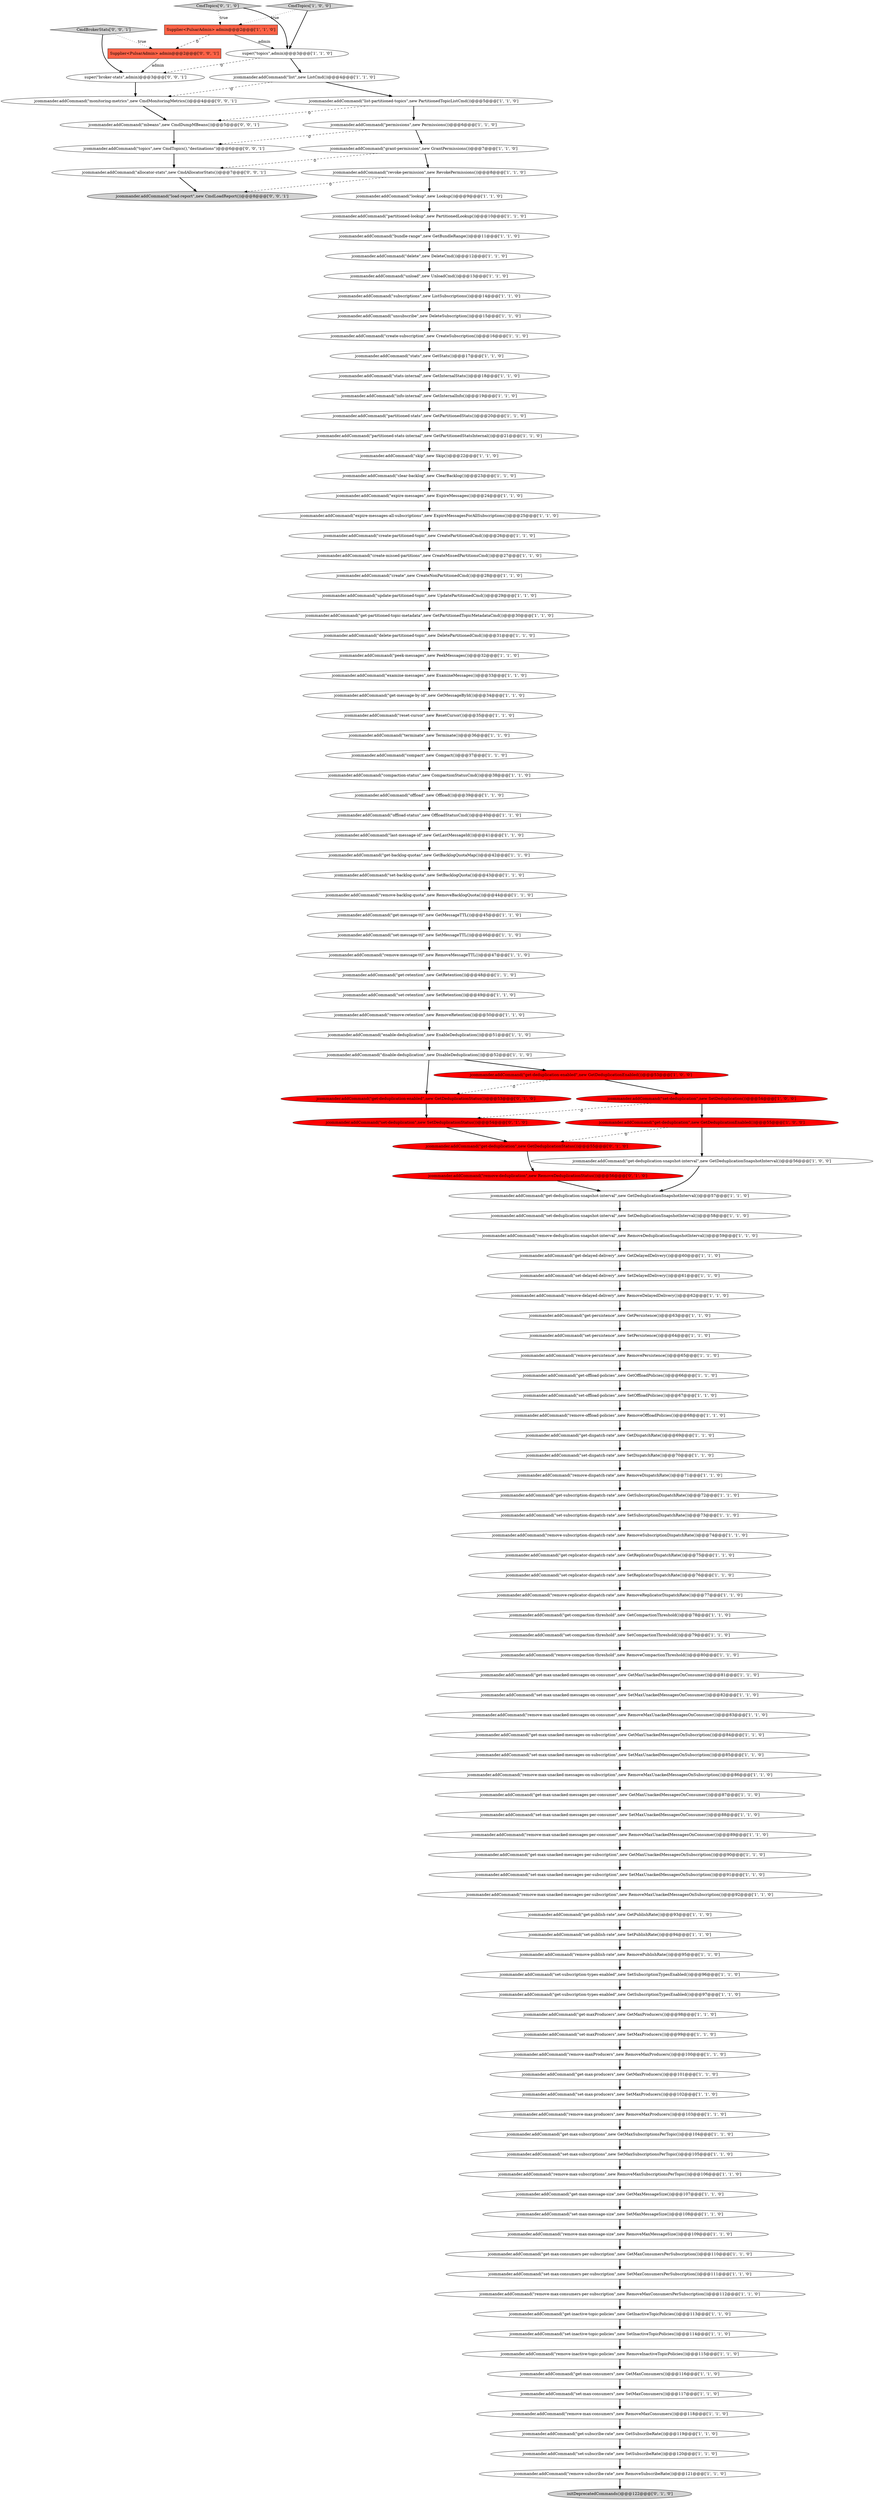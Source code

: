 digraph {
5 [style = filled, label = "jcommander.addCommand(\"disable-deduplication\",new DisableDeduplication())@@@52@@@['1', '1', '0']", fillcolor = white, shape = ellipse image = "AAA0AAABBB1BBB"];
107 [style = filled, label = "jcommander.addCommand(\"remove-maxProducers\",new RemoveMaxProducers())@@@100@@@['1', '1', '0']", fillcolor = white, shape = ellipse image = "AAA0AAABBB1BBB"];
42 [style = filled, label = "jcommander.addCommand(\"partitioned-stats-internal\",new GetPartitionedStatsInternal())@@@21@@@['1', '1', '0']", fillcolor = white, shape = ellipse image = "AAA0AAABBB1BBB"];
3 [style = filled, label = "jcommander.addCommand(\"compaction-status\",new CompactionStatusCmd())@@@38@@@['1', '1', '0']", fillcolor = white, shape = ellipse image = "AAA0AAABBB1BBB"];
20 [style = filled, label = "jcommander.addCommand(\"expire-messages\",new ExpireMessages())@@@24@@@['1', '1', '0']", fillcolor = white, shape = ellipse image = "AAA0AAABBB1BBB"];
71 [style = filled, label = "jcommander.addCommand(\"get-max-unacked-messages-on-subscription\",new GetMaxUnackedMessagesOnSubscription())@@@84@@@['1', '1', '0']", fillcolor = white, shape = ellipse image = "AAA0AAABBB1BBB"];
38 [style = filled, label = "jcommander.addCommand(\"revoke-permission\",new RevokePermissions())@@@8@@@['1', '1', '0']", fillcolor = white, shape = ellipse image = "AAA0AAABBB1BBB"];
7 [style = filled, label = "jcommander.addCommand(\"bundle-range\",new GetBundleRange())@@@11@@@['1', '1', '0']", fillcolor = white, shape = ellipse image = "AAA0AAABBB1BBB"];
84 [style = filled, label = "jcommander.addCommand(\"compact\",new Compact())@@@37@@@['1', '1', '0']", fillcolor = white, shape = ellipse image = "AAA0AAABBB1BBB"];
9 [style = filled, label = "jcommander.addCommand(\"remove-message-ttl\",new RemoveMessageTTL())@@@47@@@['1', '1', '0']", fillcolor = white, shape = ellipse image = "AAA0AAABBB1BBB"];
33 [style = filled, label = "jcommander.addCommand(\"remove-max-subscriptions\",new RemoveMaxSubscriptionsPerTopic())@@@106@@@['1', '1', '0']", fillcolor = white, shape = ellipse image = "AAA0AAABBB1BBB"];
132 [style = filled, label = "jcommander.addCommand(\"load-report\",new CmdLoadReport())@@@8@@@['0', '0', '1']", fillcolor = lightgray, shape = ellipse image = "AAA0AAABBB3BBB"];
114 [style = filled, label = "jcommander.addCommand(\"unsubscribe\",new DeleteSubscription())@@@15@@@['1', '1', '0']", fillcolor = white, shape = ellipse image = "AAA0AAABBB1BBB"];
31 [style = filled, label = "jcommander.addCommand(\"get-replicator-dispatch-rate\",new GetReplicatorDispatchRate())@@@75@@@['1', '1', '0']", fillcolor = white, shape = ellipse image = "AAA0AAABBB1BBB"];
134 [style = filled, label = "Supplier<PulsarAdmin> admin@@@2@@@['0', '0', '1']", fillcolor = tomato, shape = box image = "AAA0AAABBB3BBB"];
127 [style = filled, label = "jcommander.addCommand(\"mbeans\",new CmdDumpMBeans())@@@5@@@['0', '0', '1']", fillcolor = white, shape = ellipse image = "AAA0AAABBB3BBB"];
128 [style = filled, label = "jcommander.addCommand(\"monitoring-metrics\",new CmdMonitoringMetrics())@@@4@@@['0', '0', '1']", fillcolor = white, shape = ellipse image = "AAA0AAABBB3BBB"];
10 [style = filled, label = "jcommander.addCommand(\"get-deduplication\",new GetDeduplicationEnabled())@@@55@@@['1', '0', '0']", fillcolor = red, shape = ellipse image = "AAA1AAABBB1BBB"];
129 [style = filled, label = "CmdBrokerStats['0', '0', '1']", fillcolor = lightgray, shape = diamond image = "AAA0AAABBB3BBB"];
85 [style = filled, label = "jcommander.addCommand(\"remove-max-unacked-messages-per-subscription\",new RemoveMaxUnackedMessagesOnSubscription())@@@92@@@['1', '1', '0']", fillcolor = white, shape = ellipse image = "AAA0AAABBB1BBB"];
125 [style = filled, label = "initDeprecatedCommands()@@@122@@@['0', '1', '0']", fillcolor = lightgray, shape = ellipse image = "AAA0AAABBB2BBB"];
86 [style = filled, label = "jcommander.addCommand(\"get-dispatch-rate\",new GetDispatchRate())@@@69@@@['1', '1', '0']", fillcolor = white, shape = ellipse image = "AAA0AAABBB1BBB"];
46 [style = filled, label = "jcommander.addCommand(\"offload\",new Offload())@@@39@@@['1', '1', '0']", fillcolor = white, shape = ellipse image = "AAA0AAABBB1BBB"];
83 [style = filled, label = "jcommander.addCommand(\"remove-persistence\",new RemovePersistence())@@@65@@@['1', '1', '0']", fillcolor = white, shape = ellipse image = "AAA0AAABBB1BBB"];
17 [style = filled, label = "jcommander.addCommand(\"get-partitioned-topic-metadata\",new GetPartitionedTopicMetadataCmd())@@@30@@@['1', '1', '0']", fillcolor = white, shape = ellipse image = "AAA0AAABBB1BBB"];
36 [style = filled, label = "jcommander.addCommand(\"last-message-id\",new GetLastMessageId())@@@41@@@['1', '1', '0']", fillcolor = white, shape = ellipse image = "AAA0AAABBB1BBB"];
95 [style = filled, label = "jcommander.addCommand(\"skip\",new Skip())@@@22@@@['1', '1', '0']", fillcolor = white, shape = ellipse image = "AAA0AAABBB1BBB"];
54 [style = filled, label = "jcommander.addCommand(\"set-deduplication-snapshot-interval\",new SetDeduplicationSnapshotInterval())@@@58@@@['1', '1', '0']", fillcolor = white, shape = ellipse image = "AAA0AAABBB1BBB"];
41 [style = filled, label = "jcommander.addCommand(\"list\",new ListCmd())@@@4@@@['1', '1', '0']", fillcolor = white, shape = ellipse image = "AAA0AAABBB1BBB"];
109 [style = filled, label = "jcommander.addCommand(\"partitioned-stats\",new GetPartitionedStats())@@@20@@@['1', '1', '0']", fillcolor = white, shape = ellipse image = "AAA0AAABBB1BBB"];
115 [style = filled, label = "jcommander.addCommand(\"get-subscription-dispatch-rate\",new GetSubscriptionDispatchRate())@@@72@@@['1', '1', '0']", fillcolor = white, shape = ellipse image = "AAA0AAABBB1BBB"];
126 [style = filled, label = "jcommander.addCommand(\"get-deduplication-enabled\",new GetDeduplicationStatus())@@@53@@@['0', '1', '0']", fillcolor = red, shape = ellipse image = "AAA1AAABBB2BBB"];
24 [style = filled, label = "Supplier<PulsarAdmin> admin@@@2@@@['1', '1', '0']", fillcolor = tomato, shape = box image = "AAA0AAABBB1BBB"];
75 [style = filled, label = "jcommander.addCommand(\"set-retention\",new SetRetention())@@@49@@@['1', '1', '0']", fillcolor = white, shape = ellipse image = "AAA0AAABBB1BBB"];
101 [style = filled, label = "jcommander.addCommand(\"set-subscription-types-enabled\",new SetSubscriptionTypesEnabled())@@@96@@@['1', '1', '0']", fillcolor = white, shape = ellipse image = "AAA0AAABBB1BBB"];
48 [style = filled, label = "jcommander.addCommand(\"remove-publish-rate\",new RemovePublishRate())@@@95@@@['1', '1', '0']", fillcolor = white, shape = ellipse image = "AAA0AAABBB1BBB"];
87 [style = filled, label = "jcommander.addCommand(\"set-dispatch-rate\",new SetDispatchRate())@@@70@@@['1', '1', '0']", fillcolor = white, shape = ellipse image = "AAA0AAABBB1BBB"];
76 [style = filled, label = "jcommander.addCommand(\"set-message-ttl\",new SetMessageTTL())@@@46@@@['1', '1', '0']", fillcolor = white, shape = ellipse image = "AAA0AAABBB1BBB"];
121 [style = filled, label = "jcommander.addCommand(\"remove-deduplication\",new RemoveDeduplicationStatus())@@@56@@@['0', '1', '0']", fillcolor = red, shape = ellipse image = "AAA1AAABBB2BBB"];
0 [style = filled, label = "jcommander.addCommand(\"remove-subscribe-rate\",new RemoveSubscribeRate())@@@121@@@['1', '1', '0']", fillcolor = white, shape = ellipse image = "AAA0AAABBB1BBB"];
22 [style = filled, label = "jcommander.addCommand(\"get-deduplication-snapshot-interval\",new GetDeduplicationSnapshotInterval())@@@56@@@['1', '0', '0']", fillcolor = white, shape = ellipse image = "AAA0AAABBB1BBB"];
34 [style = filled, label = "super(\"topics\",admin)@@@3@@@['1', '1', '0']", fillcolor = white, shape = ellipse image = "AAA0AAABBB1BBB"];
82 [style = filled, label = "jcommander.addCommand(\"delete-partitioned-topic\",new DeletePartitionedCmd())@@@31@@@['1', '1', '0']", fillcolor = white, shape = ellipse image = "AAA0AAABBB1BBB"];
26 [style = filled, label = "jcommander.addCommand(\"set-max-message-size\",new SetMaxMessageSize())@@@108@@@['1', '1', '0']", fillcolor = white, shape = ellipse image = "AAA0AAABBB1BBB"];
104 [style = filled, label = "jcommander.addCommand(\"set-max-consumers-per-subscription\",new SetMaxConsumersPerSubscription())@@@111@@@['1', '1', '0']", fillcolor = white, shape = ellipse image = "AAA0AAABBB1BBB"];
19 [style = filled, label = "jcommander.addCommand(\"stats-internal\",new GetInternalStats())@@@18@@@['1', '1', '0']", fillcolor = white, shape = ellipse image = "AAA0AAABBB1BBB"];
51 [style = filled, label = "jcommander.addCommand(\"create\",new CreateNonPartitionedCmd())@@@28@@@['1', '1', '0']", fillcolor = white, shape = ellipse image = "AAA0AAABBB1BBB"];
80 [style = filled, label = "jcommander.addCommand(\"remove-max-producers\",new RemoveMaxProducers())@@@103@@@['1', '1', '0']", fillcolor = white, shape = ellipse image = "AAA0AAABBB1BBB"];
91 [style = filled, label = "jcommander.addCommand(\"remove-inactive-topic-policies\",new RemoveInactiveTopicPolicies())@@@115@@@['1', '1', '0']", fillcolor = white, shape = ellipse image = "AAA0AAABBB1BBB"];
2 [style = filled, label = "jcommander.addCommand(\"get-message-by-id\",new GetMessageById())@@@34@@@['1', '1', '0']", fillcolor = white, shape = ellipse image = "AAA0AAABBB1BBB"];
123 [style = filled, label = "jcommander.addCommand(\"set-deduplication\",new SetDeduplicationStatus())@@@54@@@['0', '1', '0']", fillcolor = red, shape = ellipse image = "AAA1AAABBB2BBB"];
60 [style = filled, label = "jcommander.addCommand(\"remove-max-consumers-per-subscription\",new RemoveMaxConsumersPerSubscription())@@@112@@@['1', '1', '0']", fillcolor = white, shape = ellipse image = "AAA0AAABBB1BBB"];
92 [style = filled, label = "jcommander.addCommand(\"reset-cursor\",new ResetCursor())@@@35@@@['1', '1', '0']", fillcolor = white, shape = ellipse image = "AAA0AAABBB1BBB"];
96 [style = filled, label = "jcommander.addCommand(\"set-max-producers\",new SetMaxProducers())@@@102@@@['1', '1', '0']", fillcolor = white, shape = ellipse image = "AAA0AAABBB1BBB"];
100 [style = filled, label = "jcommander.addCommand(\"grant-permission\",new GrantPermissions())@@@7@@@['1', '1', '0']", fillcolor = white, shape = ellipse image = "AAA0AAABBB1BBB"];
74 [style = filled, label = "jcommander.addCommand(\"remove-retention\",new RemoveRetention())@@@50@@@['1', '1', '0']", fillcolor = white, shape = ellipse image = "AAA0AAABBB1BBB"];
78 [style = filled, label = "jcommander.addCommand(\"set-deduplication\",new SetDeduplication())@@@54@@@['1', '0', '0']", fillcolor = red, shape = ellipse image = "AAA1AAABBB1BBB"];
39 [style = filled, label = "jcommander.addCommand(\"get-max-unacked-messages-per-consumer\",new GetMaxUnackedMessagesOnConsumer())@@@87@@@['1', '1', '0']", fillcolor = white, shape = ellipse image = "AAA0AAABBB1BBB"];
73 [style = filled, label = "jcommander.addCommand(\"get-delayed-delivery\",new GetDelayedDelivery())@@@60@@@['1', '1', '0']", fillcolor = white, shape = ellipse image = "AAA0AAABBB1BBB"];
40 [style = filled, label = "jcommander.addCommand(\"remove-backlog-quota\",new RemoveBacklogQuota())@@@44@@@['1', '1', '0']", fillcolor = white, shape = ellipse image = "AAA0AAABBB1BBB"];
102 [style = filled, label = "jcommander.addCommand(\"set-inactive-topic-policies\",new SetInactiveTopicPolicies())@@@114@@@['1', '1', '0']", fillcolor = white, shape = ellipse image = "AAA0AAABBB1BBB"];
16 [style = filled, label = "jcommander.addCommand(\"stats\",new GetStats())@@@17@@@['1', '1', '0']", fillcolor = white, shape = ellipse image = "AAA0AAABBB1BBB"];
103 [style = filled, label = "jcommander.addCommand(\"get-max-consumers-per-subscription\",new GetMaxConsumersPerSubscription())@@@110@@@['1', '1', '0']", fillcolor = white, shape = ellipse image = "AAA0AAABBB1BBB"];
90 [style = filled, label = "jcommander.addCommand(\"get-max-unacked-messages-on-consumer\",new GetMaxUnackedMessagesOnConsumer())@@@81@@@['1', '1', '0']", fillcolor = white, shape = ellipse image = "AAA0AAABBB1BBB"];
110 [style = filled, label = "jcommander.addCommand(\"offload-status\",new OffloadStatusCmd())@@@40@@@['1', '1', '0']", fillcolor = white, shape = ellipse image = "AAA0AAABBB1BBB"];
94 [style = filled, label = "jcommander.addCommand(\"set-max-unacked-messages-per-consumer\",new SetMaxUnackedMessagesOnConsumer())@@@88@@@['1', '1', '0']", fillcolor = white, shape = ellipse image = "AAA0AAABBB1BBB"];
59 [style = filled, label = "jcommander.addCommand(\"remove-replicator-dispatch-rate\",new RemoveReplicatorDispatchRate())@@@77@@@['1', '1', '0']", fillcolor = white, shape = ellipse image = "AAA0AAABBB1BBB"];
37 [style = filled, label = "jcommander.addCommand(\"set-persistence\",new SetPersistence())@@@64@@@['1', '1', '0']", fillcolor = white, shape = ellipse image = "AAA0AAABBB1BBB"];
118 [style = filled, label = "jcommander.addCommand(\"lookup\",new Lookup())@@@9@@@['1', '1', '0']", fillcolor = white, shape = ellipse image = "AAA0AAABBB1BBB"];
14 [style = filled, label = "jcommander.addCommand(\"list-partitioned-topics\",new PartitionedTopicListCmd())@@@5@@@['1', '1', '0']", fillcolor = white, shape = ellipse image = "AAA0AAABBB1BBB"];
89 [style = filled, label = "jcommander.addCommand(\"remove-max-consumers\",new RemoveMaxConsumers())@@@118@@@['1', '1', '0']", fillcolor = white, shape = ellipse image = "AAA0AAABBB1BBB"];
112 [style = filled, label = "jcommander.addCommand(\"create-subscription\",new CreateSubscription())@@@16@@@['1', '1', '0']", fillcolor = white, shape = ellipse image = "AAA0AAABBB1BBB"];
79 [style = filled, label = "jcommander.addCommand(\"get-compaction-threshold\",new GetCompactionThreshold())@@@78@@@['1', '1', '0']", fillcolor = white, shape = ellipse image = "AAA0AAABBB1BBB"];
66 [style = filled, label = "jcommander.addCommand(\"get-max-producers\",new GetMaxProducers())@@@101@@@['1', '1', '0']", fillcolor = white, shape = ellipse image = "AAA0AAABBB1BBB"];
49 [style = filled, label = "jcommander.addCommand(\"set-replicator-dispatch-rate\",new SetReplicatorDispatchRate())@@@76@@@['1', '1', '0']", fillcolor = white, shape = ellipse image = "AAA0AAABBB1BBB"];
43 [style = filled, label = "jcommander.addCommand(\"get-max-consumers\",new GetMaxConsumers())@@@116@@@['1', '1', '0']", fillcolor = white, shape = ellipse image = "AAA0AAABBB1BBB"];
58 [style = filled, label = "jcommander.addCommand(\"get-message-ttl\",new GetMessageTTL())@@@45@@@['1', '1', '0']", fillcolor = white, shape = ellipse image = "AAA0AAABBB1BBB"];
72 [style = filled, label = "jcommander.addCommand(\"create-partitioned-topic\",new CreatePartitionedCmd())@@@26@@@['1', '1', '0']", fillcolor = white, shape = ellipse image = "AAA0AAABBB1BBB"];
63 [style = filled, label = "jcommander.addCommand(\"get-max-message-size\",new GetMaxMessageSize())@@@107@@@['1', '1', '0']", fillcolor = white, shape = ellipse image = "AAA0AAABBB1BBB"];
122 [style = filled, label = "CmdTopics['0', '1', '0']", fillcolor = lightgray, shape = diamond image = "AAA0AAABBB2BBB"];
81 [style = filled, label = "jcommander.addCommand(\"remove-delayed-delivery\",new RemoveDelayedDelivery())@@@62@@@['1', '1', '0']", fillcolor = white, shape = ellipse image = "AAA0AAABBB1BBB"];
97 [style = filled, label = "jcommander.addCommand(\"remove-max-message-size\",new RemoveMaxMessageSize())@@@109@@@['1', '1', '0']", fillcolor = white, shape = ellipse image = "AAA0AAABBB1BBB"];
13 [style = filled, label = "jcommander.addCommand(\"get-retention\",new GetRetention())@@@48@@@['1', '1', '0']", fillcolor = white, shape = ellipse image = "AAA0AAABBB1BBB"];
119 [style = filled, label = "jcommander.addCommand(\"unload\",new UnloadCmd())@@@13@@@['1', '1', '0']", fillcolor = white, shape = ellipse image = "AAA0AAABBB1BBB"];
56 [style = filled, label = "jcommander.addCommand(\"get-subscribe-rate\",new GetSubscribeRate())@@@119@@@['1', '1', '0']", fillcolor = white, shape = ellipse image = "AAA0AAABBB1BBB"];
77 [style = filled, label = "jcommander.addCommand(\"set-subscription-dispatch-rate\",new SetSubscriptionDispatchRate())@@@73@@@['1', '1', '0']", fillcolor = white, shape = ellipse image = "AAA0AAABBB1BBB"];
108 [style = filled, label = "jcommander.addCommand(\"delete\",new DeleteCmd())@@@12@@@['1', '1', '0']", fillcolor = white, shape = ellipse image = "AAA0AAABBB1BBB"];
113 [style = filled, label = "jcommander.addCommand(\"terminate\",new Terminate())@@@36@@@['1', '1', '0']", fillcolor = white, shape = ellipse image = "AAA0AAABBB1BBB"];
67 [style = filled, label = "jcommander.addCommand(\"get-max-subscriptions\",new GetMaxSubscriptionsPerTopic())@@@104@@@['1', '1', '0']", fillcolor = white, shape = ellipse image = "AAA0AAABBB1BBB"];
28 [style = filled, label = "jcommander.addCommand(\"get-inactive-topic-policies\",new GetInactiveTopicPolicies())@@@113@@@['1', '1', '0']", fillcolor = white, shape = ellipse image = "AAA0AAABBB1BBB"];
117 [style = filled, label = "jcommander.addCommand(\"set-max-consumers\",new SetMaxConsumers())@@@117@@@['1', '1', '0']", fillcolor = white, shape = ellipse image = "AAA0AAABBB1BBB"];
69 [style = filled, label = "jcommander.addCommand(\"enable-deduplication\",new EnableDeduplication())@@@51@@@['1', '1', '0']", fillcolor = white, shape = ellipse image = "AAA0AAABBB1BBB"];
47 [style = filled, label = "jcommander.addCommand(\"create-missed-partitions\",new CreateMissedPartitionsCmd())@@@27@@@['1', '1', '0']", fillcolor = white, shape = ellipse image = "AAA0AAABBB1BBB"];
64 [style = filled, label = "jcommander.addCommand(\"set-max-subscriptions\",new SetMaxSubscriptionsPerTopic())@@@105@@@['1', '1', '0']", fillcolor = white, shape = ellipse image = "AAA0AAABBB1BBB"];
105 [style = filled, label = "jcommander.addCommand(\"partitioned-lookup\",new PartitionedLookup())@@@10@@@['1', '1', '0']", fillcolor = white, shape = ellipse image = "AAA0AAABBB1BBB"];
98 [style = filled, label = "jcommander.addCommand(\"expire-messages-all-subscriptions\",new ExpireMessagesForAllSubscriptions())@@@25@@@['1', '1', '0']", fillcolor = white, shape = ellipse image = "AAA0AAABBB1BBB"];
18 [style = filled, label = "jcommander.addCommand(\"set-max-unacked-messages-per-subscription\",new SetMaxUnackedMessagesOnSubscription())@@@91@@@['1', '1', '0']", fillcolor = white, shape = ellipse image = "AAA0AAABBB1BBB"];
11 [style = filled, label = "jcommander.addCommand(\"remove-compaction-threshold\",new RemoveCompactionThreshold())@@@80@@@['1', '1', '0']", fillcolor = white, shape = ellipse image = "AAA0AAABBB1BBB"];
68 [style = filled, label = "jcommander.addCommand(\"get-maxProducers\",new GetMaxProducers())@@@98@@@['1', '1', '0']", fillcolor = white, shape = ellipse image = "AAA0AAABBB1BBB"];
55 [style = filled, label = "jcommander.addCommand(\"set-maxProducers\",new SetMaxProducers())@@@99@@@['1', '1', '0']", fillcolor = white, shape = ellipse image = "AAA0AAABBB1BBB"];
35 [style = filled, label = "CmdTopics['1', '0', '0']", fillcolor = lightgray, shape = diamond image = "AAA0AAABBB1BBB"];
23 [style = filled, label = "jcommander.addCommand(\"set-backlog-quota\",new SetBacklogQuota())@@@43@@@['1', '1', '0']", fillcolor = white, shape = ellipse image = "AAA0AAABBB1BBB"];
50 [style = filled, label = "jcommander.addCommand(\"info-internal\",new GetInternalInfo())@@@19@@@['1', '1', '0']", fillcolor = white, shape = ellipse image = "AAA0AAABBB1BBB"];
1 [style = filled, label = "jcommander.addCommand(\"get-backlog-quotas\",new GetBacklogQuotaMap())@@@42@@@['1', '1', '0']", fillcolor = white, shape = ellipse image = "AAA0AAABBB1BBB"];
106 [style = filled, label = "jcommander.addCommand(\"remove-deduplication-snapshot-interval\",new RemoveDeduplicationSnapshotInterval())@@@59@@@['1', '1', '0']", fillcolor = white, shape = ellipse image = "AAA0AAABBB1BBB"];
30 [style = filled, label = "jcommander.addCommand(\"remove-dispatch-rate\",new RemoveDispatchRate())@@@71@@@['1', '1', '0']", fillcolor = white, shape = ellipse image = "AAA0AAABBB1BBB"];
44 [style = filled, label = "jcommander.addCommand(\"subscriptions\",new ListSubscriptions())@@@14@@@['1', '1', '0']", fillcolor = white, shape = ellipse image = "AAA0AAABBB1BBB"];
131 [style = filled, label = "super(\"broker-stats\",admin)@@@3@@@['0', '0', '1']", fillcolor = white, shape = ellipse image = "AAA0AAABBB3BBB"];
25 [style = filled, label = "jcommander.addCommand(\"get-deduplication-enabled\",new GetDeduplicationEnabled())@@@53@@@['1', '0', '0']", fillcolor = red, shape = ellipse image = "AAA1AAABBB1BBB"];
15 [style = filled, label = "jcommander.addCommand(\"clear-backlog\",new ClearBacklog())@@@23@@@['1', '1', '0']", fillcolor = white, shape = ellipse image = "AAA0AAABBB1BBB"];
88 [style = filled, label = "jcommander.addCommand(\"update-partitioned-topic\",new UpdatePartitionedCmd())@@@29@@@['1', '1', '0']", fillcolor = white, shape = ellipse image = "AAA0AAABBB1BBB"];
120 [style = filled, label = "jcommander.addCommand(\"set-delayed-delivery\",new SetDelayedDelivery())@@@61@@@['1', '1', '0']", fillcolor = white, shape = ellipse image = "AAA0AAABBB1BBB"];
12 [style = filled, label = "jcommander.addCommand(\"remove-max-unacked-messages-per-consumer\",new RemoveMaxUnackedMessagesOnConsumer())@@@89@@@['1', '1', '0']", fillcolor = white, shape = ellipse image = "AAA0AAABBB1BBB"];
57 [style = filled, label = "jcommander.addCommand(\"get-max-unacked-messages-per-subscription\",new GetMaxUnackedMessagesOnSubscription())@@@90@@@['1', '1', '0']", fillcolor = white, shape = ellipse image = "AAA0AAABBB1BBB"];
8 [style = filled, label = "jcommander.addCommand(\"remove-max-unacked-messages-on-subscription\",new RemoveMaxUnackedMessagesOnSubscription())@@@86@@@['1', '1', '0']", fillcolor = white, shape = ellipse image = "AAA0AAABBB1BBB"];
62 [style = filled, label = "jcommander.addCommand(\"get-offload-policies\",new GetOffloadPolicies())@@@66@@@['1', '1', '0']", fillcolor = white, shape = ellipse image = "AAA0AAABBB1BBB"];
133 [style = filled, label = "jcommander.addCommand(\"allocator-stats\",new CmdAllocatorStats())@@@7@@@['0', '0', '1']", fillcolor = white, shape = ellipse image = "AAA0AAABBB3BBB"];
130 [style = filled, label = "jcommander.addCommand(\"topics\",new CmdTopics(),\"destinations\")@@@6@@@['0', '0', '1']", fillcolor = white, shape = ellipse image = "AAA0AAABBB3BBB"];
27 [style = filled, label = "jcommander.addCommand(\"permissions\",new Permissions())@@@6@@@['1', '1', '0']", fillcolor = white, shape = ellipse image = "AAA0AAABBB1BBB"];
124 [style = filled, label = "jcommander.addCommand(\"get-deduplication\",new GetDeduplicationStatus())@@@55@@@['0', '1', '0']", fillcolor = red, shape = ellipse image = "AAA1AAABBB2BBB"];
111 [style = filled, label = "jcommander.addCommand(\"set-max-unacked-messages-on-consumer\",new SetMaxUnackedMessagesOnConsumer())@@@82@@@['1', '1', '0']", fillcolor = white, shape = ellipse image = "AAA0AAABBB1BBB"];
61 [style = filled, label = "jcommander.addCommand(\"set-compaction-threshold\",new SetCompactionThreshold())@@@79@@@['1', '1', '0']", fillcolor = white, shape = ellipse image = "AAA0AAABBB1BBB"];
29 [style = filled, label = "jcommander.addCommand(\"set-max-unacked-messages-on-subscription\",new SetMaxUnackedMessagesOnSubscription())@@@85@@@['1', '1', '0']", fillcolor = white, shape = ellipse image = "AAA0AAABBB1BBB"];
32 [style = filled, label = "jcommander.addCommand(\"peek-messages\",new PeekMessages())@@@32@@@['1', '1', '0']", fillcolor = white, shape = ellipse image = "AAA0AAABBB1BBB"];
99 [style = filled, label = "jcommander.addCommand(\"remove-offload-policies\",new RemoveOffloadPolicies())@@@68@@@['1', '1', '0']", fillcolor = white, shape = ellipse image = "AAA0AAABBB1BBB"];
93 [style = filled, label = "jcommander.addCommand(\"set-subscribe-rate\",new SetSubscribeRate())@@@120@@@['1', '1', '0']", fillcolor = white, shape = ellipse image = "AAA0AAABBB1BBB"];
52 [style = filled, label = "jcommander.addCommand(\"remove-max-unacked-messages-on-consumer\",new RemoveMaxUnackedMessagesOnConsumer())@@@83@@@['1', '1', '0']", fillcolor = white, shape = ellipse image = "AAA0AAABBB1BBB"];
45 [style = filled, label = "jcommander.addCommand(\"get-deduplication-snapshot-interval\",new GetDeduplicationSnapshotInterval())@@@57@@@['1', '1', '0']", fillcolor = white, shape = ellipse image = "AAA0AAABBB1BBB"];
70 [style = filled, label = "jcommander.addCommand(\"get-persistence\",new GetPersistence())@@@63@@@['1', '1', '0']", fillcolor = white, shape = ellipse image = "AAA0AAABBB1BBB"];
4 [style = filled, label = "jcommander.addCommand(\"remove-subscription-dispatch-rate\",new RemoveSubscriptionDispatchRate())@@@74@@@['1', '1', '0']", fillcolor = white, shape = ellipse image = "AAA0AAABBB1BBB"];
21 [style = filled, label = "jcommander.addCommand(\"set-publish-rate\",new SetPublishRate())@@@94@@@['1', '1', '0']", fillcolor = white, shape = ellipse image = "AAA0AAABBB1BBB"];
53 [style = filled, label = "jcommander.addCommand(\"set-offload-policies\",new SetOffloadPolicies())@@@67@@@['1', '1', '0']", fillcolor = white, shape = ellipse image = "AAA0AAABBB1BBB"];
6 [style = filled, label = "jcommander.addCommand(\"get-subscription-types-enabled\",new GetSubscriptionTypesEnabled())@@@97@@@['1', '1', '0']", fillcolor = white, shape = ellipse image = "AAA0AAABBB1BBB"];
116 [style = filled, label = "jcommander.addCommand(\"examine-messages\",new ExamineMessages())@@@33@@@['1', '1', '0']", fillcolor = white, shape = ellipse image = "AAA0AAABBB1BBB"];
65 [style = filled, label = "jcommander.addCommand(\"get-publish-rate\",new GetPublishRate())@@@93@@@['1', '1', '0']", fillcolor = white, shape = ellipse image = "AAA0AAABBB1BBB"];
74->69 [style = bold, label=""];
90->111 [style = bold, label=""];
49->59 [style = bold, label=""];
91->43 [style = bold, label=""];
52->71 [style = bold, label=""];
96->80 [style = bold, label=""];
84->3 [style = bold, label=""];
21->48 [style = bold, label=""];
70->37 [style = bold, label=""];
87->30 [style = bold, label=""];
116->2 [style = bold, label=""];
33->63 [style = bold, label=""];
1->23 [style = bold, label=""];
10->124 [style = dashed, label="0"];
117->89 [style = bold, label=""];
108->119 [style = bold, label=""];
103->104 [style = bold, label=""];
99->86 [style = bold, label=""];
51->88 [style = bold, label=""];
131->128 [style = bold, label=""];
62->53 [style = bold, label=""];
110->36 [style = bold, label=""];
15->20 [style = bold, label=""];
34->131 [style = dashed, label="0"];
47->51 [style = bold, label=""];
79->61 [style = bold, label=""];
72->47 [style = bold, label=""];
82->32 [style = bold, label=""];
89->56 [style = bold, label=""];
64->33 [style = bold, label=""];
32->116 [style = bold, label=""];
8->39 [style = bold, label=""];
69->5 [style = bold, label=""];
129->134 [style = dotted, label="true"];
71->29 [style = bold, label=""];
20->98 [style = bold, label=""];
3->46 [style = bold, label=""];
53->99 [style = bold, label=""];
61->11 [style = bold, label=""];
122->24 [style = dotted, label="true"];
129->131 [style = bold, label=""];
67->64 [style = bold, label=""];
41->128 [style = dashed, label="0"];
126->123 [style = bold, label=""];
37->83 [style = bold, label=""];
39->94 [style = bold, label=""];
75->74 [style = bold, label=""];
16->19 [style = bold, label=""];
102->91 [style = bold, label=""];
54->106 [style = bold, label=""];
5->25 [style = bold, label=""];
122->34 [style = bold, label=""];
27->130 [style = dashed, label="0"];
25->126 [style = dashed, label="0"];
13->75 [style = bold, label=""];
78->10 [style = bold, label=""];
111->52 [style = bold, label=""];
0->125 [style = bold, label=""];
133->132 [style = bold, label=""];
114->112 [style = bold, label=""];
94->12 [style = bold, label=""];
38->132 [style = dashed, label="0"];
121->45 [style = bold, label=""];
58->76 [style = bold, label=""];
113->84 [style = bold, label=""];
104->60 [style = bold, label=""];
25->78 [style = bold, label=""];
35->34 [style = bold, label=""];
118->105 [style = bold, label=""];
119->44 [style = bold, label=""];
97->103 [style = bold, label=""];
11->90 [style = bold, label=""];
95->15 [style = bold, label=""];
22->45 [style = bold, label=""];
85->65 [style = bold, label=""];
24->134 [style = dashed, label="0"];
63->26 [style = bold, label=""];
38->118 [style = bold, label=""];
17->82 [style = bold, label=""];
73->120 [style = bold, label=""];
55->107 [style = bold, label=""];
101->6 [style = bold, label=""];
31->49 [style = bold, label=""];
19->50 [style = bold, label=""];
2->92 [style = bold, label=""];
56->93 [style = bold, label=""];
65->21 [style = bold, label=""];
66->96 [style = bold, label=""];
77->4 [style = bold, label=""];
4->31 [style = bold, label=""];
48->101 [style = bold, label=""];
46->110 [style = bold, label=""];
50->109 [style = bold, label=""];
60->28 [style = bold, label=""];
80->67 [style = bold, label=""];
44->114 [style = bold, label=""];
120->81 [style = bold, label=""];
76->9 [style = bold, label=""];
14->27 [style = bold, label=""];
27->100 [style = bold, label=""];
92->113 [style = bold, label=""];
41->14 [style = bold, label=""];
123->124 [style = bold, label=""];
124->121 [style = bold, label=""];
59->79 [style = bold, label=""];
28->102 [style = bold, label=""];
10->22 [style = bold, label=""];
29->8 [style = bold, label=""];
98->72 [style = bold, label=""];
100->38 [style = bold, label=""];
107->66 [style = bold, label=""];
35->24 [style = dotted, label="true"];
18->85 [style = bold, label=""];
83->62 [style = bold, label=""];
134->131 [style = solid, label="admin"];
12->57 [style = bold, label=""];
24->34 [style = solid, label="admin"];
34->41 [style = bold, label=""];
57->18 [style = bold, label=""];
93->0 [style = bold, label=""];
43->117 [style = bold, label=""];
36->1 [style = bold, label=""];
30->115 [style = bold, label=""];
78->123 [style = dashed, label="0"];
7->108 [style = bold, label=""];
130->133 [style = bold, label=""];
86->87 [style = bold, label=""];
45->54 [style = bold, label=""];
127->130 [style = bold, label=""];
5->126 [style = bold, label=""];
14->127 [style = dashed, label="0"];
100->133 [style = dashed, label="0"];
23->40 [style = bold, label=""];
81->70 [style = bold, label=""];
68->55 [style = bold, label=""];
26->97 [style = bold, label=""];
115->77 [style = bold, label=""];
106->73 [style = bold, label=""];
105->7 [style = bold, label=""];
109->42 [style = bold, label=""];
6->68 [style = bold, label=""];
42->95 [style = bold, label=""];
88->17 [style = bold, label=""];
112->16 [style = bold, label=""];
128->127 [style = bold, label=""];
9->13 [style = bold, label=""];
40->58 [style = bold, label=""];
}
